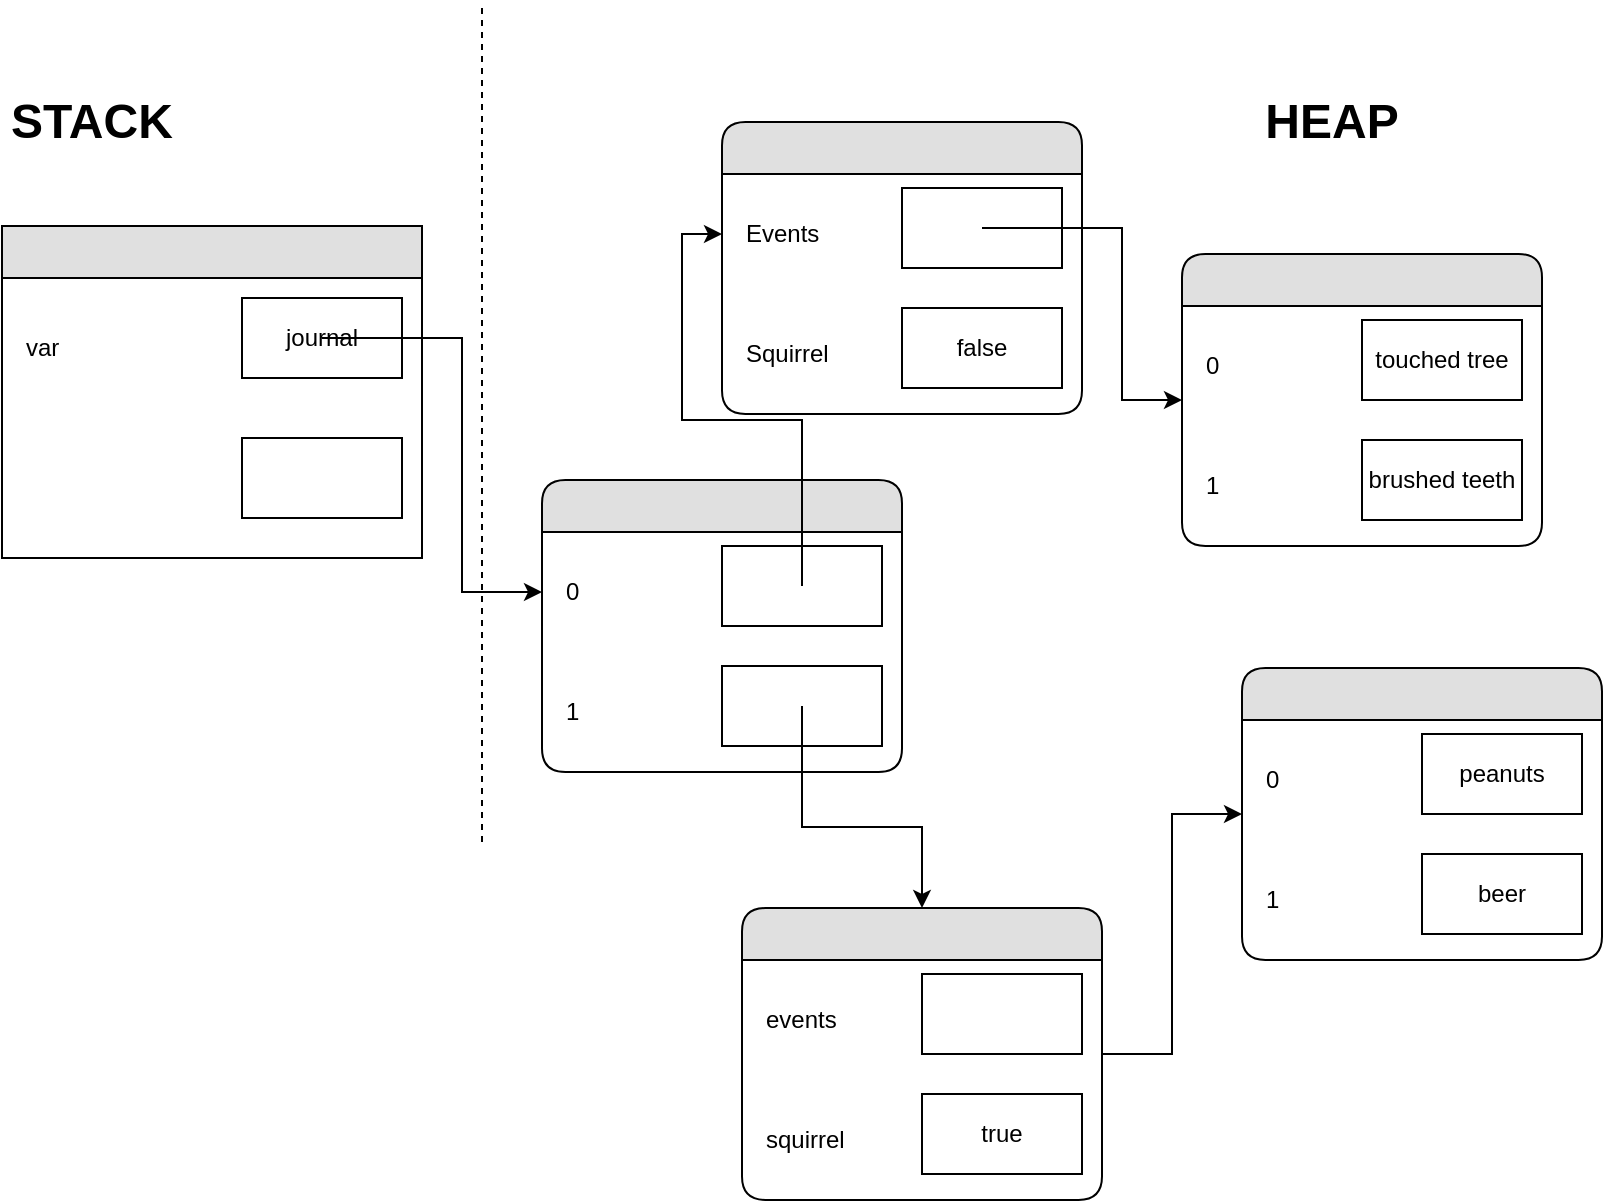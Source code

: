 <mxfile version="13.6.6" type="device"><diagram id="lojPRkLsKLXJnTkdijJj" name="Page-1"><mxGraphModel dx="595" dy="794" grid="1" gridSize="10" guides="1" tooltips="1" connect="1" arrows="1" fold="1" page="1" pageScale="1" pageWidth="827" pageHeight="1169" math="0" shadow="0"><root><mxCell id="0"/><mxCell id="1" parent="0"/><mxCell id="It1wW-pDZTIkEWx5Yhc1-1" value="" style="swimlane;html=1;fontStyle=0;childLayout=stackLayout;horizontal=1;startSize=26;fillColor=#e0e0e0;horizontalStack=0;resizeParent=1;resizeLast=0;collapsible=1;marginBottom=0;swimlaneFillColor=#ffffff;align=center;rounded=0;shadow=0;comic=0;labelBackgroundColor=none;strokeColor=#000000;strokeWidth=1;fontFamily=Verdana;fontSize=12;fontColor=#000000;" vertex="1" parent="1"><mxGeometry x="960" y="422" width="210" height="166" as="geometry"/></mxCell><mxCell id="It1wW-pDZTIkEWx5Yhc1-2" value="var" style="rounded=0;whiteSpace=wrap;html=1;container=1;recursiveResize=0;collapsible=0;strokeColor=none;strokeWidth=1;fillColor=none;portConstraint=eastwest;align=left;labelPosition=center;verticalLabelPosition=middle;verticalAlign=middle;spacingLeft=10;" vertex="1" parent="It1wW-pDZTIkEWx5Yhc1-1"><mxGeometry y="26" width="210" height="70" as="geometry"/></mxCell><mxCell id="It1wW-pDZTIkEWx5Yhc1-3" value="journal" style="rounded=0;whiteSpace=wrap;html=1;strokeColor=#000000;strokeWidth=1;fillColor=none;points=[[0.5,0.5,0]]" vertex="1" parent="It1wW-pDZTIkEWx5Yhc1-2"><mxGeometry x="120" y="10" width="80" height="40" as="geometry"/></mxCell><mxCell id="It1wW-pDZTIkEWx5Yhc1-4" value="" style="rounded=0;whiteSpace=wrap;html=1;container=1;recursiveResize=0;collapsible=0;strokeColor=none;strokeWidth=1;fillColor=none;portConstraint=eastwest;align=left;labelPosition=center;verticalLabelPosition=middle;verticalAlign=middle;spacingLeft=10;" vertex="1" parent="It1wW-pDZTIkEWx5Yhc1-1"><mxGeometry y="96" width="210" height="70" as="geometry"/></mxCell><mxCell id="It1wW-pDZTIkEWx5Yhc1-5" value="" style="rounded=0;whiteSpace=wrap;html=1;strokeColor=#000000;strokeWidth=1;fillColor=none;points=[[0.5,0.5,0]]" vertex="1" parent="It1wW-pDZTIkEWx5Yhc1-4"><mxGeometry x="120" y="10" width="80" height="40" as="geometry"/></mxCell><mxCell id="It1wW-pDZTIkEWx5Yhc1-6" value="&lt;font style=&quot;font-size: 24px&quot;&gt;&lt;b&gt;STACK&lt;/b&gt;&lt;/font&gt;" style="text;html=1;strokeColor=none;fillColor=none;align=center;verticalAlign=middle;whiteSpace=wrap;rounded=0;" vertex="1" parent="1"><mxGeometry x="960" y="360" width="90" height="20" as="geometry"/></mxCell><mxCell id="It1wW-pDZTIkEWx5Yhc1-7" value="&lt;font style=&quot;font-size: 24px&quot;&gt;&lt;b&gt;HEAP&lt;/b&gt;&lt;/font&gt;" style="text;html=1;strokeColor=none;fillColor=none;align=center;verticalAlign=middle;whiteSpace=wrap;rounded=0;" vertex="1" parent="1"><mxGeometry x="1580" y="360" width="90" height="20" as="geometry"/></mxCell><mxCell id="It1wW-pDZTIkEWx5Yhc1-8" value="" style="endArrow=none;dashed=1;html=1;" edge="1" parent="1"><mxGeometry width="50" height="50" relative="1" as="geometry"><mxPoint x="1200" y="730" as="sourcePoint"/><mxPoint x="1200" y="310" as="targetPoint"/></mxGeometry></mxCell><mxCell id="It1wW-pDZTIkEWx5Yhc1-9" value="" style="swimlane;html=1;fontStyle=0;childLayout=stackLayout;horizontal=1;startSize=26;fillColor=#e0e0e0;horizontalStack=0;resizeParent=1;resizeLast=0;collapsible=1;marginBottom=0;swimlaneFillColor=#ffffff;align=center;rounded=1;shadow=0;comic=0;labelBackgroundColor=none;strokeColor=#000000;strokeWidth=1;fontFamily=Verdana;fontSize=12;fontColor=#000000;" vertex="1" parent="1"><mxGeometry x="1320" y="370" width="180" height="146" as="geometry"/></mxCell><mxCell id="It1wW-pDZTIkEWx5Yhc1-10" value="Events" style="rounded=0;whiteSpace=wrap;html=1;container=1;recursiveResize=0;collapsible=0;strokeColor=none;strokeWidth=1;fillColor=none;portConstraint=eastwest;align=left;labelPosition=center;verticalLabelPosition=middle;verticalAlign=middle;spacingLeft=10;" vertex="1" parent="It1wW-pDZTIkEWx5Yhc1-9"><mxGeometry y="26" width="180" height="60" as="geometry"/></mxCell><mxCell id="It1wW-pDZTIkEWx5Yhc1-11" value="" style="rounded=0;whiteSpace=wrap;html=1;strokeColor=#000000;strokeWidth=1;fillColor=none;points=[[0.5,0.5,0]]" vertex="1" parent="It1wW-pDZTIkEWx5Yhc1-10"><mxGeometry x="90" y="7" width="80" height="40" as="geometry"/></mxCell><mxCell id="It1wW-pDZTIkEWx5Yhc1-12" value="Squirrel" style="rounded=0;whiteSpace=wrap;html=1;container=1;recursiveResize=0;collapsible=0;strokeColor=none;strokeWidth=1;fillColor=none;portConstraint=eastwest;align=left;labelPosition=center;verticalLabelPosition=middle;verticalAlign=middle;spacingLeft=10;" vertex="1" parent="It1wW-pDZTIkEWx5Yhc1-9"><mxGeometry y="86" width="180" height="60" as="geometry"/></mxCell><mxCell id="It1wW-pDZTIkEWx5Yhc1-13" value="false" style="rounded=0;whiteSpace=wrap;html=1;strokeColor=#000000;strokeWidth=1;fillColor=none;points=[[0.5,0.5,0]]" vertex="1" parent="It1wW-pDZTIkEWx5Yhc1-12"><mxGeometry x="90" y="7" width="80" height="40" as="geometry"/></mxCell><mxCell id="It1wW-pDZTIkEWx5Yhc1-14" value="" style="swimlane;html=1;fontStyle=0;childLayout=stackLayout;horizontal=1;startSize=26;fillColor=#e0e0e0;horizontalStack=0;resizeParent=1;resizeLast=0;collapsible=1;marginBottom=0;swimlaneFillColor=#ffffff;align=center;rounded=1;shadow=0;comic=0;labelBackgroundColor=none;strokeColor=#000000;strokeWidth=1;fontFamily=Verdana;fontSize=12;fontColor=#000000;" vertex="1" parent="1"><mxGeometry x="1550" y="436" width="180" height="146" as="geometry"/></mxCell><mxCell id="It1wW-pDZTIkEWx5Yhc1-15" value="0" style="rounded=0;whiteSpace=wrap;html=1;container=1;recursiveResize=0;collapsible=0;strokeColor=none;strokeWidth=1;fillColor=none;portConstraint=eastwest;align=left;labelPosition=center;verticalLabelPosition=middle;verticalAlign=middle;spacingLeft=10;" vertex="1" parent="It1wW-pDZTIkEWx5Yhc1-14"><mxGeometry y="26" width="180" height="60" as="geometry"/></mxCell><mxCell id="It1wW-pDZTIkEWx5Yhc1-16" value="touched tree" style="rounded=0;whiteSpace=wrap;html=1;strokeColor=#000000;strokeWidth=1;fillColor=none;points=[[0.5,0.5,0]]" vertex="1" parent="It1wW-pDZTIkEWx5Yhc1-15"><mxGeometry x="90" y="7" width="80" height="40" as="geometry"/></mxCell><mxCell id="It1wW-pDZTIkEWx5Yhc1-17" value="1" style="rounded=0;whiteSpace=wrap;html=1;container=1;recursiveResize=0;collapsible=0;strokeColor=none;strokeWidth=1;fillColor=none;portConstraint=eastwest;align=left;labelPosition=center;verticalLabelPosition=middle;verticalAlign=middle;spacingLeft=10;" vertex="1" parent="It1wW-pDZTIkEWx5Yhc1-14"><mxGeometry y="86" width="180" height="60" as="geometry"/></mxCell><mxCell id="It1wW-pDZTIkEWx5Yhc1-18" value="brushed teeth" style="rounded=0;whiteSpace=wrap;html=1;strokeColor=#000000;strokeWidth=1;fillColor=none;points=[[0.5,0.5,0]]" vertex="1" parent="It1wW-pDZTIkEWx5Yhc1-17"><mxGeometry x="90" y="7" width="80" height="40" as="geometry"/></mxCell><mxCell id="It1wW-pDZTIkEWx5Yhc1-38" style="edgeStyle=orthogonalEdgeStyle;rounded=0;orthogonalLoop=1;jettySize=auto;html=1;" edge="1" parent="1" source="It1wW-pDZTIkEWx5Yhc1-19" target="It1wW-pDZTIkEWx5Yhc1-24"><mxGeometry relative="1" as="geometry"/></mxCell><mxCell id="It1wW-pDZTIkEWx5Yhc1-19" value="" style="swimlane;html=1;fontStyle=0;childLayout=stackLayout;horizontal=1;startSize=26;fillColor=#e0e0e0;horizontalStack=0;resizeParent=1;resizeLast=0;collapsible=1;marginBottom=0;swimlaneFillColor=#ffffff;align=center;rounded=1;shadow=0;comic=0;labelBackgroundColor=none;strokeColor=#000000;strokeWidth=1;fontFamily=Verdana;fontSize=12;fontColor=#000000;" vertex="1" parent="1"><mxGeometry x="1330" y="763" width="180" height="146" as="geometry"/></mxCell><mxCell id="It1wW-pDZTIkEWx5Yhc1-20" value="events" style="rounded=0;whiteSpace=wrap;html=1;container=1;recursiveResize=0;collapsible=0;strokeColor=none;strokeWidth=1;fillColor=none;portConstraint=eastwest;align=left;labelPosition=center;verticalLabelPosition=middle;verticalAlign=middle;spacingLeft=10;" vertex="1" parent="It1wW-pDZTIkEWx5Yhc1-19"><mxGeometry y="26" width="180" height="60" as="geometry"/></mxCell><mxCell id="It1wW-pDZTIkEWx5Yhc1-21" value="" style="rounded=0;whiteSpace=wrap;html=1;strokeColor=#000000;strokeWidth=1;fillColor=none;points=[[0.5,0.5,0]]" vertex="1" parent="It1wW-pDZTIkEWx5Yhc1-20"><mxGeometry x="90" y="7" width="80" height="40" as="geometry"/></mxCell><mxCell id="It1wW-pDZTIkEWx5Yhc1-22" value="squirrel" style="rounded=0;whiteSpace=wrap;html=1;container=1;recursiveResize=0;collapsible=0;strokeColor=none;strokeWidth=1;fillColor=none;portConstraint=eastwest;align=left;labelPosition=center;verticalLabelPosition=middle;verticalAlign=middle;spacingLeft=10;" vertex="1" parent="It1wW-pDZTIkEWx5Yhc1-19"><mxGeometry y="86" width="180" height="60" as="geometry"/></mxCell><mxCell id="It1wW-pDZTIkEWx5Yhc1-23" value="true" style="rounded=0;whiteSpace=wrap;html=1;strokeColor=#000000;strokeWidth=1;fillColor=none;points=[[0.5,0.5,0]]" vertex="1" parent="It1wW-pDZTIkEWx5Yhc1-22"><mxGeometry x="90" y="7" width="80" height="40" as="geometry"/></mxCell><mxCell id="It1wW-pDZTIkEWx5Yhc1-29" value="" style="swimlane;html=1;fontStyle=0;childLayout=stackLayout;horizontal=1;startSize=26;fillColor=#e0e0e0;horizontalStack=0;resizeParent=1;resizeLast=0;collapsible=1;marginBottom=0;swimlaneFillColor=#ffffff;align=center;rounded=1;shadow=0;comic=0;labelBackgroundColor=none;strokeColor=#000000;strokeWidth=1;fontFamily=Verdana;fontSize=12;fontColor=#000000;" vertex="1" parent="1"><mxGeometry x="1230" y="549" width="180" height="146" as="geometry"/></mxCell><mxCell id="It1wW-pDZTIkEWx5Yhc1-30" value="0" style="rounded=0;whiteSpace=wrap;html=1;container=1;recursiveResize=0;collapsible=0;strokeColor=none;strokeWidth=1;fillColor=none;portConstraint=eastwest;align=left;labelPosition=center;verticalLabelPosition=middle;verticalAlign=middle;spacingLeft=10;" vertex="1" parent="It1wW-pDZTIkEWx5Yhc1-29"><mxGeometry y="26" width="180" height="60" as="geometry"/></mxCell><mxCell id="It1wW-pDZTIkEWx5Yhc1-31" value="" style="rounded=0;whiteSpace=wrap;html=1;strokeColor=#000000;strokeWidth=1;fillColor=none;points=[[0.5,0.5,0]]" vertex="1" parent="It1wW-pDZTIkEWx5Yhc1-30"><mxGeometry x="90" y="7" width="80" height="40" as="geometry"/></mxCell><mxCell id="It1wW-pDZTIkEWx5Yhc1-32" value="1" style="rounded=0;whiteSpace=wrap;html=1;container=1;recursiveResize=0;collapsible=0;strokeColor=none;strokeWidth=1;fillColor=none;portConstraint=eastwest;align=left;labelPosition=center;verticalLabelPosition=middle;verticalAlign=middle;spacingLeft=10;" vertex="1" parent="It1wW-pDZTIkEWx5Yhc1-29"><mxGeometry y="86" width="180" height="60" as="geometry"/></mxCell><mxCell id="It1wW-pDZTIkEWx5Yhc1-33" value="" style="rounded=0;whiteSpace=wrap;html=1;strokeColor=#000000;strokeWidth=1;fillColor=none;points=[[0.5,0.5,0]]" vertex="1" parent="It1wW-pDZTIkEWx5Yhc1-32"><mxGeometry x="90" y="7" width="80" height="40" as="geometry"/></mxCell><mxCell id="It1wW-pDZTIkEWx5Yhc1-34" style="edgeStyle=orthogonalEdgeStyle;rounded=0;orthogonalLoop=1;jettySize=auto;html=1;exitX=0.5;exitY=0.5;exitDx=0;exitDy=0;exitPerimeter=0;" edge="1" parent="1" source="It1wW-pDZTIkEWx5Yhc1-3" target="It1wW-pDZTIkEWx5Yhc1-30"><mxGeometry relative="1" as="geometry"><Array as="points"><mxPoint x="1190" y="478"/><mxPoint x="1190" y="605"/></Array></mxGeometry></mxCell><mxCell id="It1wW-pDZTIkEWx5Yhc1-35" style="edgeStyle=orthogonalEdgeStyle;rounded=0;orthogonalLoop=1;jettySize=auto;html=1;exitX=0.5;exitY=0.5;exitDx=0;exitDy=0;exitPerimeter=0;" edge="1" parent="1" source="It1wW-pDZTIkEWx5Yhc1-31" target="It1wW-pDZTIkEWx5Yhc1-10"><mxGeometry relative="1" as="geometry"/></mxCell><mxCell id="It1wW-pDZTIkEWx5Yhc1-36" style="edgeStyle=orthogonalEdgeStyle;rounded=0;orthogonalLoop=1;jettySize=auto;html=1;exitX=0.5;exitY=0.5;exitDx=0;exitDy=0;exitPerimeter=0;" edge="1" parent="1" source="It1wW-pDZTIkEWx5Yhc1-11" target="It1wW-pDZTIkEWx5Yhc1-14"><mxGeometry relative="1" as="geometry"/></mxCell><mxCell id="It1wW-pDZTIkEWx5Yhc1-37" style="edgeStyle=orthogonalEdgeStyle;rounded=0;orthogonalLoop=1;jettySize=auto;html=1;exitX=0.5;exitY=0.5;exitDx=0;exitDy=0;exitPerimeter=0;" edge="1" parent="1" source="It1wW-pDZTIkEWx5Yhc1-33" target="It1wW-pDZTIkEWx5Yhc1-19"><mxGeometry relative="1" as="geometry"/></mxCell><mxCell id="It1wW-pDZTIkEWx5Yhc1-24" value="" style="swimlane;html=1;fontStyle=0;childLayout=stackLayout;horizontal=1;startSize=26;fillColor=#e0e0e0;horizontalStack=0;resizeParent=1;resizeLast=0;collapsible=1;marginBottom=0;swimlaneFillColor=#ffffff;align=center;rounded=1;shadow=0;comic=0;labelBackgroundColor=none;strokeColor=#000000;strokeWidth=1;fontFamily=Verdana;fontSize=12;fontColor=#000000;" vertex="1" parent="1"><mxGeometry x="1580" y="643" width="180" height="146" as="geometry"/></mxCell><mxCell id="It1wW-pDZTIkEWx5Yhc1-25" value="0" style="rounded=0;whiteSpace=wrap;html=1;container=1;recursiveResize=0;collapsible=0;strokeColor=none;strokeWidth=1;fillColor=none;portConstraint=eastwest;align=left;labelPosition=center;verticalLabelPosition=middle;verticalAlign=middle;spacingLeft=10;" vertex="1" parent="It1wW-pDZTIkEWx5Yhc1-24"><mxGeometry y="26" width="180" height="60" as="geometry"/></mxCell><mxCell id="It1wW-pDZTIkEWx5Yhc1-26" value="peanuts" style="rounded=0;whiteSpace=wrap;html=1;strokeColor=#000000;strokeWidth=1;fillColor=none;points=[[0.5,0.5,0]]" vertex="1" parent="It1wW-pDZTIkEWx5Yhc1-25"><mxGeometry x="90" y="7" width="80" height="40" as="geometry"/></mxCell><mxCell id="It1wW-pDZTIkEWx5Yhc1-27" value="1" style="rounded=0;whiteSpace=wrap;html=1;container=1;recursiveResize=0;collapsible=0;strokeColor=none;strokeWidth=1;fillColor=none;portConstraint=eastwest;align=left;labelPosition=center;verticalLabelPosition=middle;verticalAlign=middle;spacingLeft=10;" vertex="1" parent="It1wW-pDZTIkEWx5Yhc1-24"><mxGeometry y="86" width="180" height="60" as="geometry"/></mxCell><mxCell id="It1wW-pDZTIkEWx5Yhc1-28" value="beer" style="rounded=0;whiteSpace=wrap;html=1;strokeColor=#000000;strokeWidth=1;fillColor=none;points=[[0.5,0.5,0]]" vertex="1" parent="It1wW-pDZTIkEWx5Yhc1-27"><mxGeometry x="90" y="7" width="80" height="40" as="geometry"/></mxCell></root></mxGraphModel></diagram></mxfile>